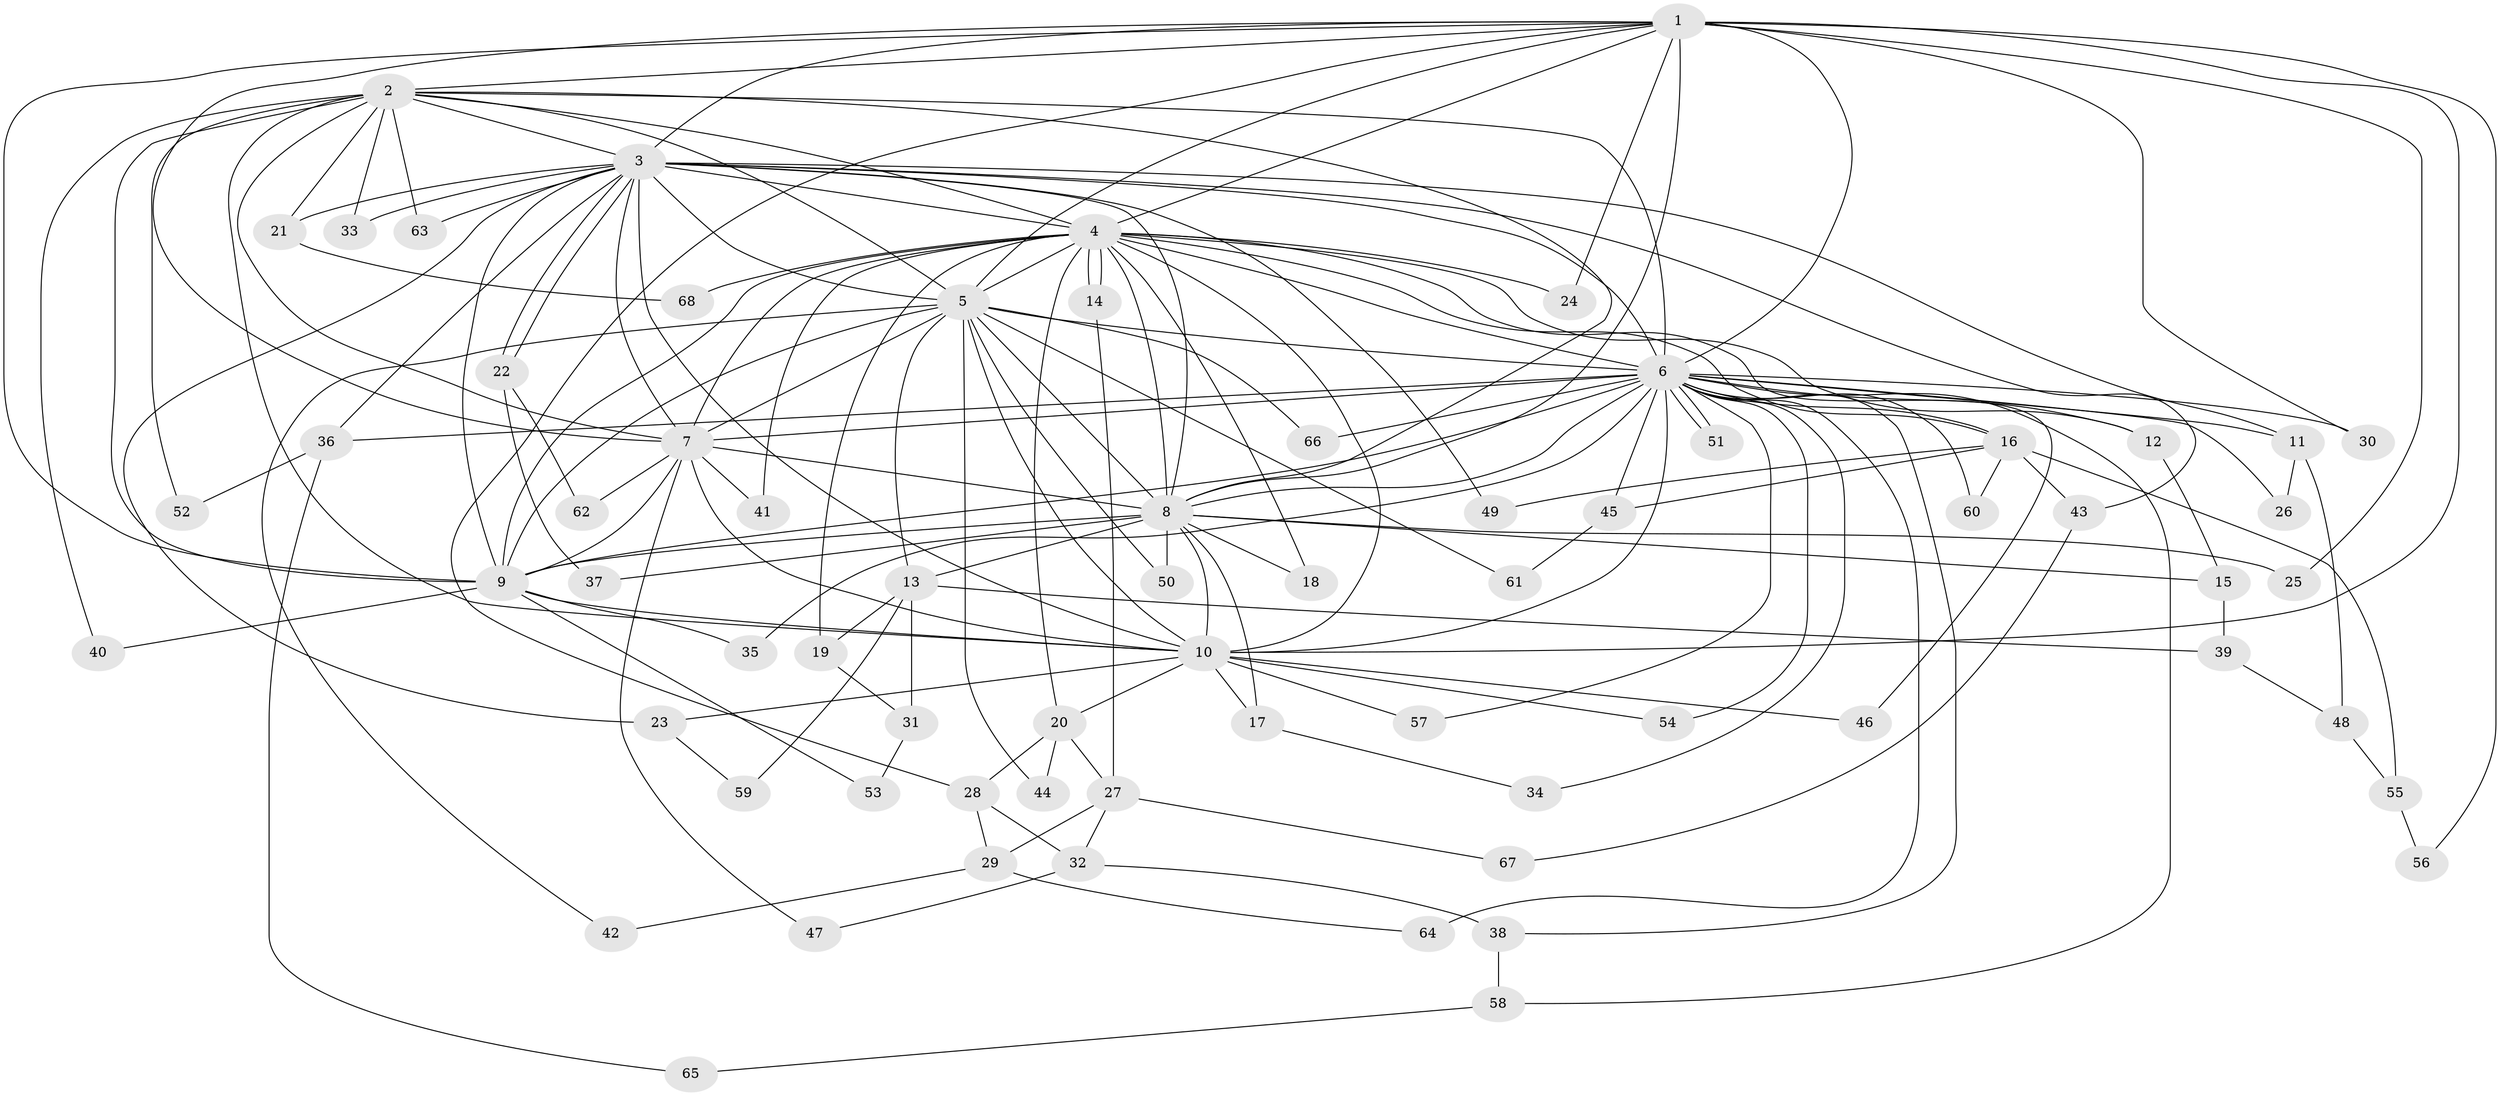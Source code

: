 // Generated by graph-tools (version 1.1) at 2025/44/03/09/25 04:44:04]
// undirected, 68 vertices, 161 edges
graph export_dot {
graph [start="1"]
  node [color=gray90,style=filled];
  1;
  2;
  3;
  4;
  5;
  6;
  7;
  8;
  9;
  10;
  11;
  12;
  13;
  14;
  15;
  16;
  17;
  18;
  19;
  20;
  21;
  22;
  23;
  24;
  25;
  26;
  27;
  28;
  29;
  30;
  31;
  32;
  33;
  34;
  35;
  36;
  37;
  38;
  39;
  40;
  41;
  42;
  43;
  44;
  45;
  46;
  47;
  48;
  49;
  50;
  51;
  52;
  53;
  54;
  55;
  56;
  57;
  58;
  59;
  60;
  61;
  62;
  63;
  64;
  65;
  66;
  67;
  68;
  1 -- 2;
  1 -- 3;
  1 -- 4;
  1 -- 5;
  1 -- 6;
  1 -- 7;
  1 -- 8;
  1 -- 9;
  1 -- 10;
  1 -- 24;
  1 -- 25;
  1 -- 28;
  1 -- 30;
  1 -- 56;
  2 -- 3;
  2 -- 4;
  2 -- 5;
  2 -- 6;
  2 -- 7;
  2 -- 8;
  2 -- 9;
  2 -- 10;
  2 -- 21;
  2 -- 33;
  2 -- 40;
  2 -- 52;
  2 -- 63;
  3 -- 4;
  3 -- 5;
  3 -- 6;
  3 -- 7;
  3 -- 8;
  3 -- 9;
  3 -- 10;
  3 -- 11;
  3 -- 21;
  3 -- 22;
  3 -- 22;
  3 -- 23;
  3 -- 33;
  3 -- 36;
  3 -- 43;
  3 -- 49;
  3 -- 63;
  4 -- 5;
  4 -- 6;
  4 -- 7;
  4 -- 8;
  4 -- 9;
  4 -- 10;
  4 -- 12;
  4 -- 14;
  4 -- 14;
  4 -- 16;
  4 -- 18;
  4 -- 19;
  4 -- 20;
  4 -- 24;
  4 -- 41;
  4 -- 46;
  4 -- 68;
  5 -- 6;
  5 -- 7;
  5 -- 8;
  5 -- 9;
  5 -- 10;
  5 -- 13;
  5 -- 42;
  5 -- 44;
  5 -- 50;
  5 -- 61;
  5 -- 66;
  6 -- 7;
  6 -- 8;
  6 -- 9;
  6 -- 10;
  6 -- 11;
  6 -- 12;
  6 -- 16;
  6 -- 26;
  6 -- 30;
  6 -- 34;
  6 -- 35;
  6 -- 36;
  6 -- 38;
  6 -- 45;
  6 -- 51;
  6 -- 51;
  6 -- 54;
  6 -- 57;
  6 -- 58;
  6 -- 60;
  6 -- 64;
  6 -- 66;
  7 -- 8;
  7 -- 9;
  7 -- 10;
  7 -- 41;
  7 -- 47;
  7 -- 62;
  8 -- 9;
  8 -- 10;
  8 -- 13;
  8 -- 15;
  8 -- 17;
  8 -- 18;
  8 -- 25;
  8 -- 37;
  8 -- 50;
  9 -- 10;
  9 -- 35;
  9 -- 40;
  9 -- 53;
  10 -- 17;
  10 -- 20;
  10 -- 23;
  10 -- 46;
  10 -- 54;
  10 -- 57;
  11 -- 26;
  11 -- 48;
  12 -- 15;
  13 -- 19;
  13 -- 31;
  13 -- 39;
  13 -- 59;
  14 -- 27;
  15 -- 39;
  16 -- 43;
  16 -- 45;
  16 -- 49;
  16 -- 55;
  16 -- 60;
  17 -- 34;
  19 -- 31;
  20 -- 27;
  20 -- 28;
  20 -- 44;
  21 -- 68;
  22 -- 37;
  22 -- 62;
  23 -- 59;
  27 -- 29;
  27 -- 32;
  27 -- 67;
  28 -- 29;
  28 -- 32;
  29 -- 42;
  29 -- 64;
  31 -- 53;
  32 -- 38;
  32 -- 47;
  36 -- 52;
  36 -- 65;
  38 -- 58;
  39 -- 48;
  43 -- 67;
  45 -- 61;
  48 -- 55;
  55 -- 56;
  58 -- 65;
}
